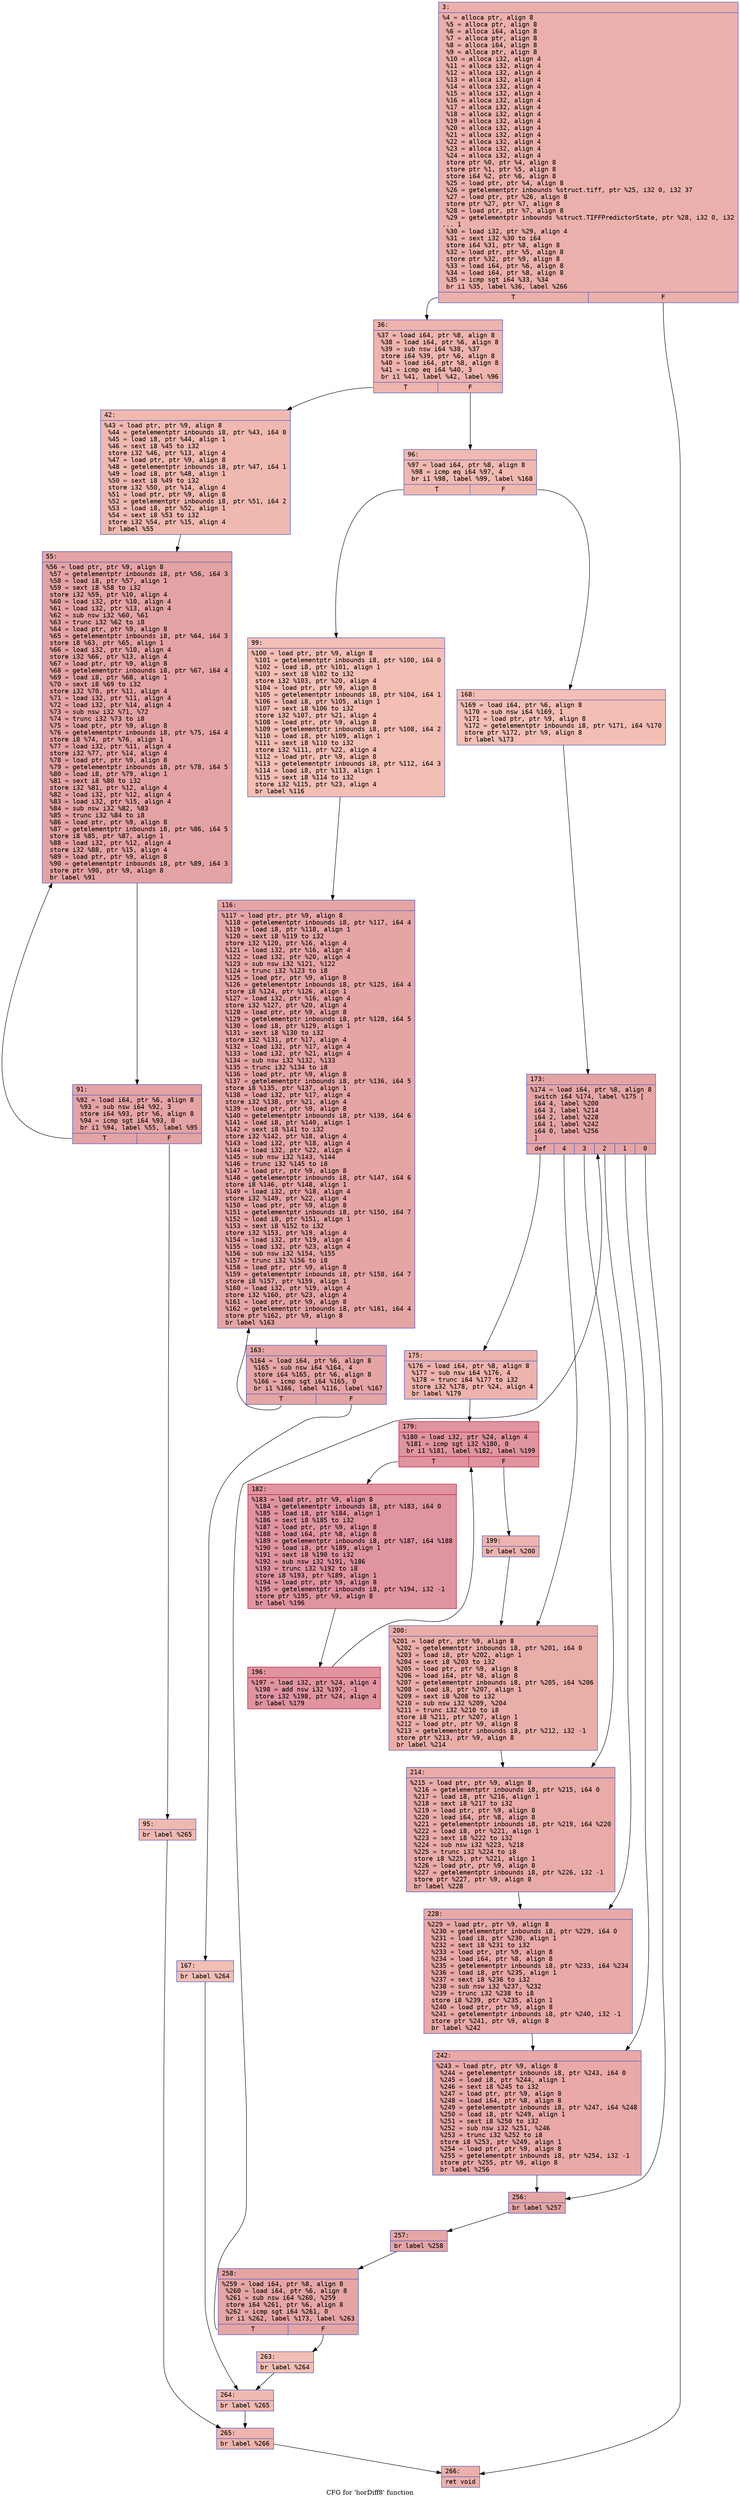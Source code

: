 digraph "CFG for 'horDiff8' function" {
	label="CFG for 'horDiff8' function";

	Node0x6000002e4500 [shape=record,color="#3d50c3ff", style=filled, fillcolor="#d24b4070" fontname="Courier",label="{3:\l|  %4 = alloca ptr, align 8\l  %5 = alloca ptr, align 8\l  %6 = alloca i64, align 8\l  %7 = alloca ptr, align 8\l  %8 = alloca i64, align 8\l  %9 = alloca ptr, align 8\l  %10 = alloca i32, align 4\l  %11 = alloca i32, align 4\l  %12 = alloca i32, align 4\l  %13 = alloca i32, align 4\l  %14 = alloca i32, align 4\l  %15 = alloca i32, align 4\l  %16 = alloca i32, align 4\l  %17 = alloca i32, align 4\l  %18 = alloca i32, align 4\l  %19 = alloca i32, align 4\l  %20 = alloca i32, align 4\l  %21 = alloca i32, align 4\l  %22 = alloca i32, align 4\l  %23 = alloca i32, align 4\l  %24 = alloca i32, align 4\l  store ptr %0, ptr %4, align 8\l  store ptr %1, ptr %5, align 8\l  store i64 %2, ptr %6, align 8\l  %25 = load ptr, ptr %4, align 8\l  %26 = getelementptr inbounds %struct.tiff, ptr %25, i32 0, i32 37\l  %27 = load ptr, ptr %26, align 8\l  store ptr %27, ptr %7, align 8\l  %28 = load ptr, ptr %7, align 8\l  %29 = getelementptr inbounds %struct.TIFFPredictorState, ptr %28, i32 0, i32\l... 1\l  %30 = load i32, ptr %29, align 4\l  %31 = sext i32 %30 to i64\l  store i64 %31, ptr %8, align 8\l  %32 = load ptr, ptr %5, align 8\l  store ptr %32, ptr %9, align 8\l  %33 = load i64, ptr %6, align 8\l  %34 = load i64, ptr %8, align 8\l  %35 = icmp sgt i64 %33, %34\l  br i1 %35, label %36, label %266\l|{<s0>T|<s1>F}}"];
	Node0x6000002e4500:s0 -> Node0x6000002e4550[tooltip="3 -> 36\nProbability 50.00%" ];
	Node0x6000002e4500:s1 -> Node0x6000002e4dc0[tooltip="3 -> 266\nProbability 50.00%" ];
	Node0x6000002e4550 [shape=record,color="#3d50c3ff", style=filled, fillcolor="#d8564670" fontname="Courier",label="{36:\l|  %37 = load i64, ptr %8, align 8\l  %38 = load i64, ptr %6, align 8\l  %39 = sub nsw i64 %38, %37\l  store i64 %39, ptr %6, align 8\l  %40 = load i64, ptr %8, align 8\l  %41 = icmp eq i64 %40, 3\l  br i1 %41, label %42, label %96\l|{<s0>T|<s1>F}}"];
	Node0x6000002e4550:s0 -> Node0x6000002e45a0[tooltip="36 -> 42\nProbability 50.00%" ];
	Node0x6000002e4550:s1 -> Node0x6000002e46e0[tooltip="36 -> 96\nProbability 50.00%" ];
	Node0x6000002e45a0 [shape=record,color="#3d50c3ff", style=filled, fillcolor="#de614d70" fontname="Courier",label="{42:\l|  %43 = load ptr, ptr %9, align 8\l  %44 = getelementptr inbounds i8, ptr %43, i64 0\l  %45 = load i8, ptr %44, align 1\l  %46 = sext i8 %45 to i32\l  store i32 %46, ptr %13, align 4\l  %47 = load ptr, ptr %9, align 8\l  %48 = getelementptr inbounds i8, ptr %47, i64 1\l  %49 = load i8, ptr %48, align 1\l  %50 = sext i8 %49 to i32\l  store i32 %50, ptr %14, align 4\l  %51 = load ptr, ptr %9, align 8\l  %52 = getelementptr inbounds i8, ptr %51, i64 2\l  %53 = load i8, ptr %52, align 1\l  %54 = sext i8 %53 to i32\l  store i32 %54, ptr %15, align 4\l  br label %55\l}"];
	Node0x6000002e45a0 -> Node0x6000002e45f0[tooltip="42 -> 55\nProbability 100.00%" ];
	Node0x6000002e45f0 [shape=record,color="#3d50c3ff", style=filled, fillcolor="#c32e3170" fontname="Courier",label="{55:\l|  %56 = load ptr, ptr %9, align 8\l  %57 = getelementptr inbounds i8, ptr %56, i64 3\l  %58 = load i8, ptr %57, align 1\l  %59 = sext i8 %58 to i32\l  store i32 %59, ptr %10, align 4\l  %60 = load i32, ptr %10, align 4\l  %61 = load i32, ptr %13, align 4\l  %62 = sub nsw i32 %60, %61\l  %63 = trunc i32 %62 to i8\l  %64 = load ptr, ptr %9, align 8\l  %65 = getelementptr inbounds i8, ptr %64, i64 3\l  store i8 %63, ptr %65, align 1\l  %66 = load i32, ptr %10, align 4\l  store i32 %66, ptr %13, align 4\l  %67 = load ptr, ptr %9, align 8\l  %68 = getelementptr inbounds i8, ptr %67, i64 4\l  %69 = load i8, ptr %68, align 1\l  %70 = sext i8 %69 to i32\l  store i32 %70, ptr %11, align 4\l  %71 = load i32, ptr %11, align 4\l  %72 = load i32, ptr %14, align 4\l  %73 = sub nsw i32 %71, %72\l  %74 = trunc i32 %73 to i8\l  %75 = load ptr, ptr %9, align 8\l  %76 = getelementptr inbounds i8, ptr %75, i64 4\l  store i8 %74, ptr %76, align 1\l  %77 = load i32, ptr %11, align 4\l  store i32 %77, ptr %14, align 4\l  %78 = load ptr, ptr %9, align 8\l  %79 = getelementptr inbounds i8, ptr %78, i64 5\l  %80 = load i8, ptr %79, align 1\l  %81 = sext i8 %80 to i32\l  store i32 %81, ptr %12, align 4\l  %82 = load i32, ptr %12, align 4\l  %83 = load i32, ptr %15, align 4\l  %84 = sub nsw i32 %82, %83\l  %85 = trunc i32 %84 to i8\l  %86 = load ptr, ptr %9, align 8\l  %87 = getelementptr inbounds i8, ptr %86, i64 5\l  store i8 %85, ptr %87, align 1\l  %88 = load i32, ptr %12, align 4\l  store i32 %88, ptr %15, align 4\l  %89 = load ptr, ptr %9, align 8\l  %90 = getelementptr inbounds i8, ptr %89, i64 3\l  store ptr %90, ptr %9, align 8\l  br label %91\l}"];
	Node0x6000002e45f0 -> Node0x6000002e4640[tooltip="55 -> 91\nProbability 100.00%" ];
	Node0x6000002e4640 [shape=record,color="#3d50c3ff", style=filled, fillcolor="#c32e3170" fontname="Courier",label="{91:\l|  %92 = load i64, ptr %6, align 8\l  %93 = sub nsw i64 %92, 3\l  store i64 %93, ptr %6, align 8\l  %94 = icmp sgt i64 %93, 0\l  br i1 %94, label %55, label %95\l|{<s0>T|<s1>F}}"];
	Node0x6000002e4640:s0 -> Node0x6000002e45f0[tooltip="91 -> 55\nProbability 96.88%" ];
	Node0x6000002e4640:s1 -> Node0x6000002e4690[tooltip="91 -> 95\nProbability 3.12%" ];
	Node0x6000002e4690 [shape=record,color="#3d50c3ff", style=filled, fillcolor="#de614d70" fontname="Courier",label="{95:\l|  br label %265\l}"];
	Node0x6000002e4690 -> Node0x6000002e4d70[tooltip="95 -> 265\nProbability 100.00%" ];
	Node0x6000002e46e0 [shape=record,color="#3d50c3ff", style=filled, fillcolor="#de614d70" fontname="Courier",label="{96:\l|  %97 = load i64, ptr %8, align 8\l  %98 = icmp eq i64 %97, 4\l  br i1 %98, label %99, label %168\l|{<s0>T|<s1>F}}"];
	Node0x6000002e46e0:s0 -> Node0x6000002e4730[tooltip="96 -> 99\nProbability 50.00%" ];
	Node0x6000002e46e0:s1 -> Node0x6000002e4870[tooltip="96 -> 168\nProbability 50.00%" ];
	Node0x6000002e4730 [shape=record,color="#3d50c3ff", style=filled, fillcolor="#e36c5570" fontname="Courier",label="{99:\l|  %100 = load ptr, ptr %9, align 8\l  %101 = getelementptr inbounds i8, ptr %100, i64 0\l  %102 = load i8, ptr %101, align 1\l  %103 = sext i8 %102 to i32\l  store i32 %103, ptr %20, align 4\l  %104 = load ptr, ptr %9, align 8\l  %105 = getelementptr inbounds i8, ptr %104, i64 1\l  %106 = load i8, ptr %105, align 1\l  %107 = sext i8 %106 to i32\l  store i32 %107, ptr %21, align 4\l  %108 = load ptr, ptr %9, align 8\l  %109 = getelementptr inbounds i8, ptr %108, i64 2\l  %110 = load i8, ptr %109, align 1\l  %111 = sext i8 %110 to i32\l  store i32 %111, ptr %22, align 4\l  %112 = load ptr, ptr %9, align 8\l  %113 = getelementptr inbounds i8, ptr %112, i64 3\l  %114 = load i8, ptr %113, align 1\l  %115 = sext i8 %114 to i32\l  store i32 %115, ptr %23, align 4\l  br label %116\l}"];
	Node0x6000002e4730 -> Node0x6000002e4780[tooltip="99 -> 116\nProbability 100.00%" ];
	Node0x6000002e4780 [shape=record,color="#3d50c3ff", style=filled, fillcolor="#c5333470" fontname="Courier",label="{116:\l|  %117 = load ptr, ptr %9, align 8\l  %118 = getelementptr inbounds i8, ptr %117, i64 4\l  %119 = load i8, ptr %118, align 1\l  %120 = sext i8 %119 to i32\l  store i32 %120, ptr %16, align 4\l  %121 = load i32, ptr %16, align 4\l  %122 = load i32, ptr %20, align 4\l  %123 = sub nsw i32 %121, %122\l  %124 = trunc i32 %123 to i8\l  %125 = load ptr, ptr %9, align 8\l  %126 = getelementptr inbounds i8, ptr %125, i64 4\l  store i8 %124, ptr %126, align 1\l  %127 = load i32, ptr %16, align 4\l  store i32 %127, ptr %20, align 4\l  %128 = load ptr, ptr %9, align 8\l  %129 = getelementptr inbounds i8, ptr %128, i64 5\l  %130 = load i8, ptr %129, align 1\l  %131 = sext i8 %130 to i32\l  store i32 %131, ptr %17, align 4\l  %132 = load i32, ptr %17, align 4\l  %133 = load i32, ptr %21, align 4\l  %134 = sub nsw i32 %132, %133\l  %135 = trunc i32 %134 to i8\l  %136 = load ptr, ptr %9, align 8\l  %137 = getelementptr inbounds i8, ptr %136, i64 5\l  store i8 %135, ptr %137, align 1\l  %138 = load i32, ptr %17, align 4\l  store i32 %138, ptr %21, align 4\l  %139 = load ptr, ptr %9, align 8\l  %140 = getelementptr inbounds i8, ptr %139, i64 6\l  %141 = load i8, ptr %140, align 1\l  %142 = sext i8 %141 to i32\l  store i32 %142, ptr %18, align 4\l  %143 = load i32, ptr %18, align 4\l  %144 = load i32, ptr %22, align 4\l  %145 = sub nsw i32 %143, %144\l  %146 = trunc i32 %145 to i8\l  %147 = load ptr, ptr %9, align 8\l  %148 = getelementptr inbounds i8, ptr %147, i64 6\l  store i8 %146, ptr %148, align 1\l  %149 = load i32, ptr %18, align 4\l  store i32 %149, ptr %22, align 4\l  %150 = load ptr, ptr %9, align 8\l  %151 = getelementptr inbounds i8, ptr %150, i64 7\l  %152 = load i8, ptr %151, align 1\l  %153 = sext i8 %152 to i32\l  store i32 %153, ptr %19, align 4\l  %154 = load i32, ptr %19, align 4\l  %155 = load i32, ptr %23, align 4\l  %156 = sub nsw i32 %154, %155\l  %157 = trunc i32 %156 to i8\l  %158 = load ptr, ptr %9, align 8\l  %159 = getelementptr inbounds i8, ptr %158, i64 7\l  store i8 %157, ptr %159, align 1\l  %160 = load i32, ptr %19, align 4\l  store i32 %160, ptr %23, align 4\l  %161 = load ptr, ptr %9, align 8\l  %162 = getelementptr inbounds i8, ptr %161, i64 4\l  store ptr %162, ptr %9, align 8\l  br label %163\l}"];
	Node0x6000002e4780 -> Node0x6000002e47d0[tooltip="116 -> 163\nProbability 100.00%" ];
	Node0x6000002e47d0 [shape=record,color="#3d50c3ff", style=filled, fillcolor="#c5333470" fontname="Courier",label="{163:\l|  %164 = load i64, ptr %6, align 8\l  %165 = sub nsw i64 %164, 4\l  store i64 %165, ptr %6, align 8\l  %166 = icmp sgt i64 %165, 0\l  br i1 %166, label %116, label %167\l|{<s0>T|<s1>F}}"];
	Node0x6000002e47d0:s0 -> Node0x6000002e4780[tooltip="163 -> 116\nProbability 96.88%" ];
	Node0x6000002e47d0:s1 -> Node0x6000002e4820[tooltip="163 -> 167\nProbability 3.12%" ];
	Node0x6000002e4820 [shape=record,color="#3d50c3ff", style=filled, fillcolor="#e36c5570" fontname="Courier",label="{167:\l|  br label %264\l}"];
	Node0x6000002e4820 -> Node0x6000002e4d20[tooltip="167 -> 264\nProbability 100.00%" ];
	Node0x6000002e4870 [shape=record,color="#3d50c3ff", style=filled, fillcolor="#e36c5570" fontname="Courier",label="{168:\l|  %169 = load i64, ptr %6, align 8\l  %170 = sub nsw i64 %169, 1\l  %171 = load ptr, ptr %9, align 8\l  %172 = getelementptr inbounds i8, ptr %171, i64 %170\l  store ptr %172, ptr %9, align 8\l  br label %173\l}"];
	Node0x6000002e4870 -> Node0x6000002e48c0[tooltip="168 -> 173\nProbability 100.00%" ];
	Node0x6000002e48c0 [shape=record,color="#3d50c3ff", style=filled, fillcolor="#c5333470" fontname="Courier",label="{173:\l|  %174 = load i64, ptr %8, align 8\l  switch i64 %174, label %175 [\l    i64 4, label %200\l    i64 3, label %214\l    i64 2, label %228\l    i64 1, label %242\l    i64 0, label %256\l  ]\l|{<s0>def|<s1>4|<s2>3|<s3>2|<s4>1|<s5>0}}"];
	Node0x6000002e48c0:s0 -> Node0x6000002e4910[tooltip="173 -> 175\nProbability 16.67%" ];
	Node0x6000002e48c0:s1 -> Node0x6000002e4aa0[tooltip="173 -> 200\nProbability 16.67%" ];
	Node0x6000002e48c0:s2 -> Node0x6000002e4af0[tooltip="173 -> 214\nProbability 16.67%" ];
	Node0x6000002e48c0:s3 -> Node0x6000002e4b40[tooltip="173 -> 228\nProbability 16.67%" ];
	Node0x6000002e48c0:s4 -> Node0x6000002e4b90[tooltip="173 -> 242\nProbability 16.67%" ];
	Node0x6000002e48c0:s5 -> Node0x6000002e4be0[tooltip="173 -> 256\nProbability 16.67%" ];
	Node0x6000002e4910 [shape=record,color="#3d50c3ff", style=filled, fillcolor="#d6524470" fontname="Courier",label="{175:\l|  %176 = load i64, ptr %8, align 8\l  %177 = sub nsw i64 %176, 4\l  %178 = trunc i64 %177 to i32\l  store i32 %178, ptr %24, align 4\l  br label %179\l}"];
	Node0x6000002e4910 -> Node0x6000002e4960[tooltip="175 -> 179\nProbability 100.00%" ];
	Node0x6000002e4960 [shape=record,color="#b70d28ff", style=filled, fillcolor="#b70d2870" fontname="Courier",label="{179:\l|  %180 = load i32, ptr %24, align 4\l  %181 = icmp sgt i32 %180, 0\l  br i1 %181, label %182, label %199\l|{<s0>T|<s1>F}}"];
	Node0x6000002e4960:s0 -> Node0x6000002e49b0[tooltip="179 -> 182\nProbability 96.88%" ];
	Node0x6000002e4960:s1 -> Node0x6000002e4a50[tooltip="179 -> 199\nProbability 3.12%" ];
	Node0x6000002e49b0 [shape=record,color="#b70d28ff", style=filled, fillcolor="#b70d2870" fontname="Courier",label="{182:\l|  %183 = load ptr, ptr %9, align 8\l  %184 = getelementptr inbounds i8, ptr %183, i64 0\l  %185 = load i8, ptr %184, align 1\l  %186 = sext i8 %185 to i32\l  %187 = load ptr, ptr %9, align 8\l  %188 = load i64, ptr %8, align 8\l  %189 = getelementptr inbounds i8, ptr %187, i64 %188\l  %190 = load i8, ptr %189, align 1\l  %191 = sext i8 %190 to i32\l  %192 = sub nsw i32 %191, %186\l  %193 = trunc i32 %192 to i8\l  store i8 %193, ptr %189, align 1\l  %194 = load ptr, ptr %9, align 8\l  %195 = getelementptr inbounds i8, ptr %194, i32 -1\l  store ptr %195, ptr %9, align 8\l  br label %196\l}"];
	Node0x6000002e49b0 -> Node0x6000002e4a00[tooltip="182 -> 196\nProbability 100.00%" ];
	Node0x6000002e4a00 [shape=record,color="#b70d28ff", style=filled, fillcolor="#b70d2870" fontname="Courier",label="{196:\l|  %197 = load i32, ptr %24, align 4\l  %198 = add nsw i32 %197, -1\l  store i32 %198, ptr %24, align 4\l  br label %179\l}"];
	Node0x6000002e4a00 -> Node0x6000002e4960[tooltip="196 -> 179\nProbability 100.00%" ];
	Node0x6000002e4a50 [shape=record,color="#3d50c3ff", style=filled, fillcolor="#d6524470" fontname="Courier",label="{199:\l|  br label %200\l}"];
	Node0x6000002e4a50 -> Node0x6000002e4aa0[tooltip="199 -> 200\nProbability 100.00%" ];
	Node0x6000002e4aa0 [shape=record,color="#3d50c3ff", style=filled, fillcolor="#d0473d70" fontname="Courier",label="{200:\l|  %201 = load ptr, ptr %9, align 8\l  %202 = getelementptr inbounds i8, ptr %201, i64 0\l  %203 = load i8, ptr %202, align 1\l  %204 = sext i8 %203 to i32\l  %205 = load ptr, ptr %9, align 8\l  %206 = load i64, ptr %8, align 8\l  %207 = getelementptr inbounds i8, ptr %205, i64 %206\l  %208 = load i8, ptr %207, align 1\l  %209 = sext i8 %208 to i32\l  %210 = sub nsw i32 %209, %204\l  %211 = trunc i32 %210 to i8\l  store i8 %211, ptr %207, align 1\l  %212 = load ptr, ptr %9, align 8\l  %213 = getelementptr inbounds i8, ptr %212, i32 -1\l  store ptr %213, ptr %9, align 8\l  br label %214\l}"];
	Node0x6000002e4aa0 -> Node0x6000002e4af0[tooltip="200 -> 214\nProbability 100.00%" ];
	Node0x6000002e4af0 [shape=record,color="#3d50c3ff", style=filled, fillcolor="#cc403a70" fontname="Courier",label="{214:\l|  %215 = load ptr, ptr %9, align 8\l  %216 = getelementptr inbounds i8, ptr %215, i64 0\l  %217 = load i8, ptr %216, align 1\l  %218 = sext i8 %217 to i32\l  %219 = load ptr, ptr %9, align 8\l  %220 = load i64, ptr %8, align 8\l  %221 = getelementptr inbounds i8, ptr %219, i64 %220\l  %222 = load i8, ptr %221, align 1\l  %223 = sext i8 %222 to i32\l  %224 = sub nsw i32 %223, %218\l  %225 = trunc i32 %224 to i8\l  store i8 %225, ptr %221, align 1\l  %226 = load ptr, ptr %9, align 8\l  %227 = getelementptr inbounds i8, ptr %226, i32 -1\l  store ptr %227, ptr %9, align 8\l  br label %228\l}"];
	Node0x6000002e4af0 -> Node0x6000002e4b40[tooltip="214 -> 228\nProbability 100.00%" ];
	Node0x6000002e4b40 [shape=record,color="#3d50c3ff", style=filled, fillcolor="#ca3b3770" fontname="Courier",label="{228:\l|  %229 = load ptr, ptr %9, align 8\l  %230 = getelementptr inbounds i8, ptr %229, i64 0\l  %231 = load i8, ptr %230, align 1\l  %232 = sext i8 %231 to i32\l  %233 = load ptr, ptr %9, align 8\l  %234 = load i64, ptr %8, align 8\l  %235 = getelementptr inbounds i8, ptr %233, i64 %234\l  %236 = load i8, ptr %235, align 1\l  %237 = sext i8 %236 to i32\l  %238 = sub nsw i32 %237, %232\l  %239 = trunc i32 %238 to i8\l  store i8 %239, ptr %235, align 1\l  %240 = load ptr, ptr %9, align 8\l  %241 = getelementptr inbounds i8, ptr %240, i32 -1\l  store ptr %241, ptr %9, align 8\l  br label %242\l}"];
	Node0x6000002e4b40 -> Node0x6000002e4b90[tooltip="228 -> 242\nProbability 100.00%" ];
	Node0x6000002e4b90 [shape=record,color="#3d50c3ff", style=filled, fillcolor="#ca3b3770" fontname="Courier",label="{242:\l|  %243 = load ptr, ptr %9, align 8\l  %244 = getelementptr inbounds i8, ptr %243, i64 0\l  %245 = load i8, ptr %244, align 1\l  %246 = sext i8 %245 to i32\l  %247 = load ptr, ptr %9, align 8\l  %248 = load i64, ptr %8, align 8\l  %249 = getelementptr inbounds i8, ptr %247, i64 %248\l  %250 = load i8, ptr %249, align 1\l  %251 = sext i8 %250 to i32\l  %252 = sub nsw i32 %251, %246\l  %253 = trunc i32 %252 to i8\l  store i8 %253, ptr %249, align 1\l  %254 = load ptr, ptr %9, align 8\l  %255 = getelementptr inbounds i8, ptr %254, i32 -1\l  store ptr %255, ptr %9, align 8\l  br label %256\l}"];
	Node0x6000002e4b90 -> Node0x6000002e4be0[tooltip="242 -> 256\nProbability 100.00%" ];
	Node0x6000002e4be0 [shape=record,color="#3d50c3ff", style=filled, fillcolor="#c5333470" fontname="Courier",label="{256:\l|  br label %257\l}"];
	Node0x6000002e4be0 -> Node0x6000002e4c30[tooltip="256 -> 257\nProbability 100.00%" ];
	Node0x6000002e4c30 [shape=record,color="#3d50c3ff", style=filled, fillcolor="#c5333470" fontname="Courier",label="{257:\l|  br label %258\l}"];
	Node0x6000002e4c30 -> Node0x6000002e4c80[tooltip="257 -> 258\nProbability 100.00%" ];
	Node0x6000002e4c80 [shape=record,color="#3d50c3ff", style=filled, fillcolor="#c5333470" fontname="Courier",label="{258:\l|  %259 = load i64, ptr %8, align 8\l  %260 = load i64, ptr %6, align 8\l  %261 = sub nsw i64 %260, %259\l  store i64 %261, ptr %6, align 8\l  %262 = icmp sgt i64 %261, 0\l  br i1 %262, label %173, label %263\l|{<s0>T|<s1>F}}"];
	Node0x6000002e4c80:s0 -> Node0x6000002e48c0[tooltip="258 -> 173\nProbability 96.88%" ];
	Node0x6000002e4c80:s1 -> Node0x6000002e4cd0[tooltip="258 -> 263\nProbability 3.12%" ];
	Node0x6000002e4cd0 [shape=record,color="#3d50c3ff", style=filled, fillcolor="#e36c5570" fontname="Courier",label="{263:\l|  br label %264\l}"];
	Node0x6000002e4cd0 -> Node0x6000002e4d20[tooltip="263 -> 264\nProbability 100.00%" ];
	Node0x6000002e4d20 [shape=record,color="#3d50c3ff", style=filled, fillcolor="#de614d70" fontname="Courier",label="{264:\l|  br label %265\l}"];
	Node0x6000002e4d20 -> Node0x6000002e4d70[tooltip="264 -> 265\nProbability 100.00%" ];
	Node0x6000002e4d70 [shape=record,color="#3d50c3ff", style=filled, fillcolor="#d8564670" fontname="Courier",label="{265:\l|  br label %266\l}"];
	Node0x6000002e4d70 -> Node0x6000002e4dc0[tooltip="265 -> 266\nProbability 100.00%" ];
	Node0x6000002e4dc0 [shape=record,color="#3d50c3ff", style=filled, fillcolor="#d24b4070" fontname="Courier",label="{266:\l|  ret void\l}"];
}
